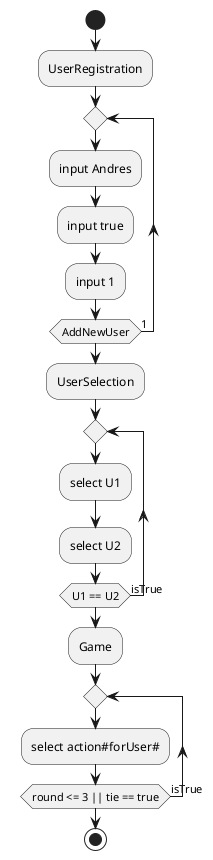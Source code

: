 @startuml rsp-activity
start
    :UserRegistration;
    repeat
        :input Andres;
        :input true;
        :input 1;
    repeat while(AddNewUser) is (1)

    :UserSelection;
    repeat
        :select U1;
        :select U2;
    repeat while(U1 == U2) is (isTrue)

    :Game;
    repeat
        :select action#forUser#;
    repeat while(round <= 3 || tie == true) is (isTrue)
    
    stop

@enduml